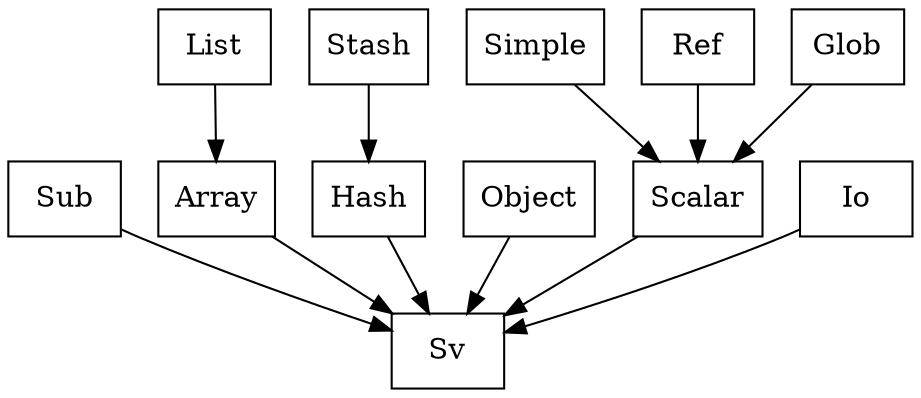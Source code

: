 digraph G {
        node [
                shape = "record"
        ]

        Sv [label = "{Sv}" ]
        Sub [label = "{Sub}" ];
        Array [label = "{Array}" ];
        List [label = "{List}" ];
        Hash [label = "{Hash}" ];
        Stash [label = "{Stash}" ]
        Object [label = "{Object}" ];
        Scalar [label = "{Scalar}" ];
        Simple [label = "{Simple}" ];
        Ref [label = "{Ref}" ];
        Glob [label = "{Glob}" ];
		Io [label = "{Io}" ];

        Sub     -> Sv;
        Array   -> Sv;
        List    -> Array;
        Hash    -> Sv;
        Stash   -> Hash;
        Object  -> Sv;
        Scalar  -> Sv;
        Simple  -> Scalar;
        Ref     -> Scalar;
        Glob    -> Scalar;
		Io      -> Sv;
}
